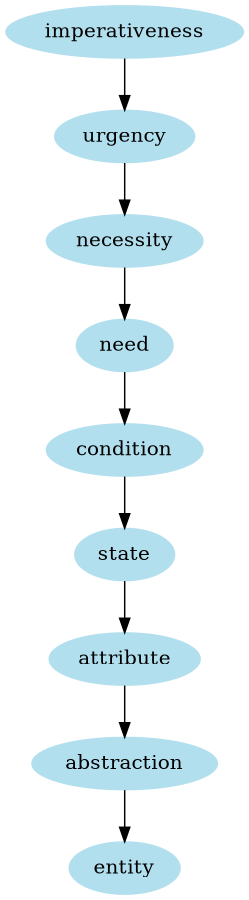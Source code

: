 digraph unix {
	node [color=lightblue2 style=filled]
	size="6,6"
	imperativeness -> urgency
	urgency -> necessity
	necessity -> need
	need -> condition
	condition -> state
	state -> attribute
	attribute -> abstraction
	abstraction -> entity
}
